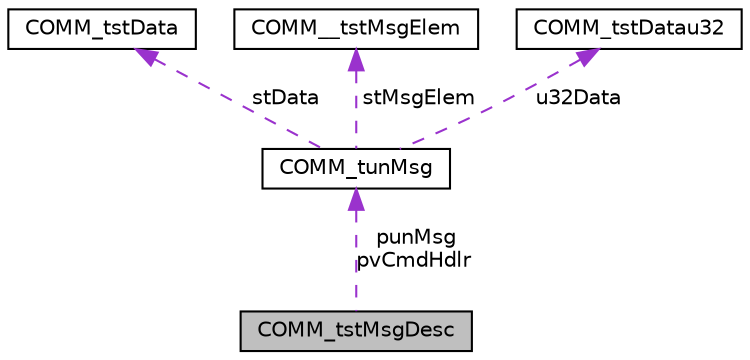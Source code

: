 digraph "COMM_tstMsgDesc"
{
  edge [fontname="Helvetica",fontsize="10",labelfontname="Helvetica",labelfontsize="10"];
  node [fontname="Helvetica",fontsize="10",shape=record];
  Node1 [label="COMM_tstMsgDesc",height=0.2,width=0.4,color="black", fillcolor="grey75", style="filled", fontcolor="black"];
  Node2 -> Node1 [dir="back",color="darkorchid3",fontsize="10",style="dashed",label=" punMsg\npvCmdHdlr" ,fontname="Helvetica"];
  Node2 [label="COMM_tunMsg",height=0.2,width=0.4,color="black", fillcolor="white", style="filled",URL="$union_c_o_m_m__tun_msg.html"];
  Node3 -> Node2 [dir="back",color="darkorchid3",fontsize="10",style="dashed",label=" stData" ,fontname="Helvetica"];
  Node3 [label="COMM_tstData",height=0.2,width=0.4,color="black", fillcolor="white", style="filled",URL="$struct_c_o_m_m__tst_data.html"];
  Node4 -> Node2 [dir="back",color="darkorchid3",fontsize="10",style="dashed",label=" stMsgElem" ,fontname="Helvetica"];
  Node4 [label="COMM__tstMsgElem",height=0.2,width=0.4,color="black", fillcolor="white", style="filled",URL="$struct_c_o_m_m____tst_msg_elem.html"];
  Node5 -> Node2 [dir="back",color="darkorchid3",fontsize="10",style="dashed",label=" u32Data" ,fontname="Helvetica"];
  Node5 [label="COMM_tstDatau32",height=0.2,width=0.4,color="black", fillcolor="white", style="filled",URL="$struct_c_o_m_m__tst_datau32.html"];
}
